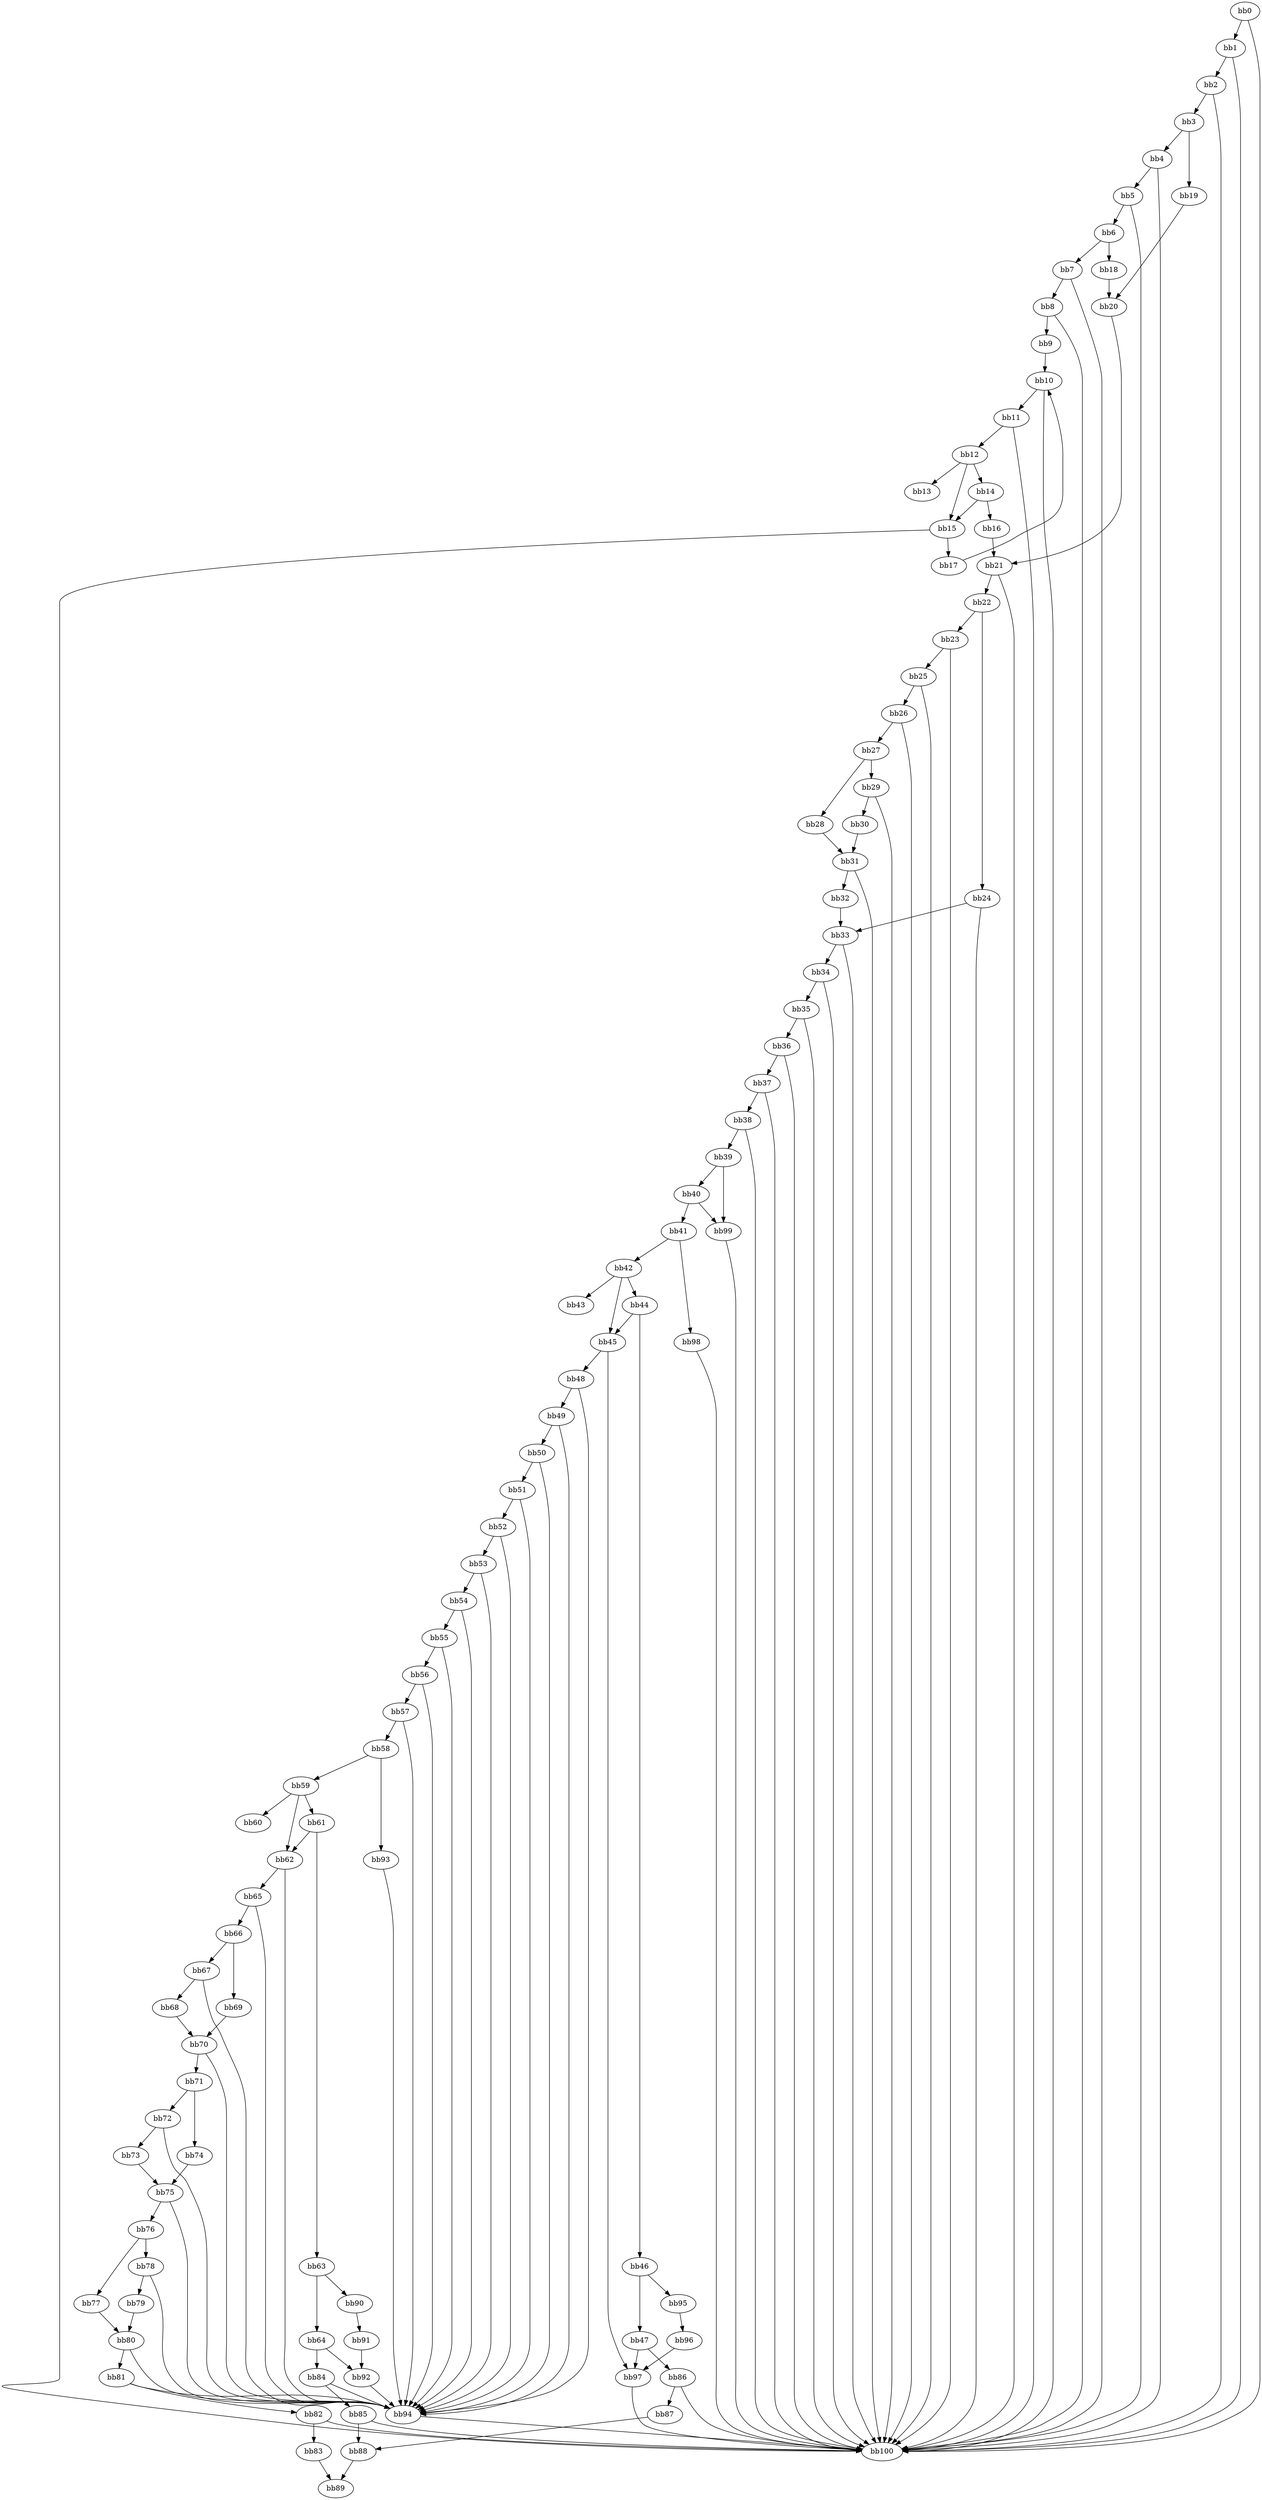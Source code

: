 digraph {
    0 [ label = "bb0\l" ]
    1 [ label = "bb1\l" ]
    2 [ label = "bb2\l" ]
    3 [ label = "bb3\l" ]
    4 [ label = "bb4\l" ]
    5 [ label = "bb5\l" ]
    6 [ label = "bb6\l" ]
    7 [ label = "bb7\l" ]
    8 [ label = "bb8\l" ]
    9 [ label = "bb9\l" ]
    10 [ label = "bb10\l" ]
    11 [ label = "bb11\l" ]
    12 [ label = "bb12\l" ]
    13 [ label = "bb13\l" ]
    14 [ label = "bb14\l" ]
    15 [ label = "bb15\l" ]
    16 [ label = "bb16\l" ]
    17 [ label = "bb17\l" ]
    18 [ label = "bb18\l" ]
    19 [ label = "bb19\l" ]
    20 [ label = "bb20\l" ]
    21 [ label = "bb21\l" ]
    22 [ label = "bb22\l" ]
    23 [ label = "bb23\l" ]
    24 [ label = "bb24\l" ]
    25 [ label = "bb25\l" ]
    26 [ label = "bb26\l" ]
    27 [ label = "bb27\l" ]
    28 [ label = "bb28\l" ]
    29 [ label = "bb29\l" ]
    30 [ label = "bb30\l" ]
    31 [ label = "bb31\l" ]
    32 [ label = "bb32\l" ]
    33 [ label = "bb33\l" ]
    34 [ label = "bb34\l" ]
    35 [ label = "bb35\l" ]
    36 [ label = "bb36\l" ]
    37 [ label = "bb37\l" ]
    38 [ label = "bb38\l" ]
    39 [ label = "bb39\l" ]
    40 [ label = "bb40\l" ]
    41 [ label = "bb41\l" ]
    42 [ label = "bb42\l" ]
    43 [ label = "bb43\l" ]
    44 [ label = "bb44\l" ]
    45 [ label = "bb45\l" ]
    46 [ label = "bb46\l" ]
    47 [ label = "bb47\l" ]
    48 [ label = "bb48\l" ]
    49 [ label = "bb49\l" ]
    50 [ label = "bb50\l" ]
    51 [ label = "bb51\l" ]
    52 [ label = "bb52\l" ]
    53 [ label = "bb53\l" ]
    54 [ label = "bb54\l" ]
    55 [ label = "bb55\l" ]
    56 [ label = "bb56\l" ]
    57 [ label = "bb57\l" ]
    58 [ label = "bb58\l" ]
    59 [ label = "bb59\l" ]
    60 [ label = "bb60\l" ]
    61 [ label = "bb61\l" ]
    62 [ label = "bb62\l" ]
    63 [ label = "bb63\l" ]
    64 [ label = "bb64\l" ]
    65 [ label = "bb65\l" ]
    66 [ label = "bb66\l" ]
    67 [ label = "bb67\l" ]
    68 [ label = "bb68\l" ]
    69 [ label = "bb69\l" ]
    70 [ label = "bb70\l" ]
    71 [ label = "bb71\l" ]
    72 [ label = "bb72\l" ]
    73 [ label = "bb73\l" ]
    74 [ label = "bb74\l" ]
    75 [ label = "bb75\l" ]
    76 [ label = "bb76\l" ]
    77 [ label = "bb77\l" ]
    78 [ label = "bb78\l" ]
    79 [ label = "bb79\l" ]
    80 [ label = "bb80\l" ]
    81 [ label = "bb81\l" ]
    82 [ label = "bb82\l" ]
    83 [ label = "bb83\l" ]
    84 [ label = "bb84\l" ]
    85 [ label = "bb85\l" ]
    86 [ label = "bb86\l" ]
    87 [ label = "bb87\l" ]
    88 [ label = "bb88\l" ]
    89 [ label = "bb89\l" ]
    90 [ label = "bb90\l" ]
    91 [ label = "bb91\l" ]
    92 [ label = "bb92\l" ]
    93 [ label = "bb93\l" ]
    94 [ label = "bb94\l" ]
    95 [ label = "bb95\l" ]
    96 [ label = "bb96\l" ]
    97 [ label = "bb97\l" ]
    98 [ label = "bb98\l" ]
    99 [ label = "bb99\l" ]
    100 [ label = "bb100\l" ]
    0 -> 1 [ ]
    0 -> 100 [ ]
    1 -> 2 [ ]
    1 -> 100 [ ]
    2 -> 3 [ ]
    2 -> 100 [ ]
    3 -> 4 [ ]
    3 -> 19 [ ]
    4 -> 5 [ ]
    4 -> 100 [ ]
    5 -> 6 [ ]
    5 -> 100 [ ]
    6 -> 7 [ ]
    6 -> 18 [ ]
    7 -> 8 [ ]
    7 -> 100 [ ]
    8 -> 9 [ ]
    8 -> 100 [ ]
    9 -> 10 [ ]
    10 -> 11 [ ]
    10 -> 100 [ ]
    11 -> 12 [ ]
    11 -> 100 [ ]
    12 -> 13 [ ]
    12 -> 14 [ ]
    12 -> 15 [ ]
    14 -> 15 [ ]
    14 -> 16 [ ]
    15 -> 17 [ ]
    15 -> 100 [ ]
    16 -> 21 [ ]
    17 -> 10 [ ]
    18 -> 20 [ ]
    19 -> 20 [ ]
    20 -> 21 [ ]
    21 -> 22 [ ]
    21 -> 100 [ ]
    22 -> 23 [ ]
    22 -> 24 [ ]
    23 -> 25 [ ]
    23 -> 100 [ ]
    24 -> 33 [ ]
    24 -> 100 [ ]
    25 -> 26 [ ]
    25 -> 100 [ ]
    26 -> 27 [ ]
    26 -> 100 [ ]
    27 -> 28 [ ]
    27 -> 29 [ ]
    28 -> 31 [ ]
    29 -> 30 [ ]
    29 -> 100 [ ]
    30 -> 31 [ ]
    31 -> 32 [ ]
    31 -> 100 [ ]
    32 -> 33 [ ]
    33 -> 34 [ ]
    33 -> 100 [ ]
    34 -> 35 [ ]
    34 -> 100 [ ]
    35 -> 36 [ ]
    35 -> 100 [ ]
    36 -> 37 [ ]
    36 -> 100 [ ]
    37 -> 38 [ ]
    37 -> 100 [ ]
    38 -> 39 [ ]
    38 -> 100 [ ]
    39 -> 40 [ ]
    39 -> 99 [ ]
    40 -> 41 [ ]
    40 -> 99 [ ]
    41 -> 42 [ ]
    41 -> 98 [ ]
    42 -> 43 [ ]
    42 -> 44 [ ]
    42 -> 45 [ ]
    44 -> 45 [ ]
    44 -> 46 [ ]
    45 -> 48 [ ]
    45 -> 97 [ ]
    46 -> 47 [ ]
    46 -> 95 [ ]
    47 -> 86 [ ]
    47 -> 97 [ ]
    48 -> 49 [ ]
    48 -> 94 [ ]
    49 -> 50 [ ]
    49 -> 94 [ ]
    50 -> 51 [ ]
    50 -> 94 [ ]
    51 -> 52 [ ]
    51 -> 94 [ ]
    52 -> 53 [ ]
    52 -> 94 [ ]
    53 -> 54 [ ]
    53 -> 94 [ ]
    54 -> 55 [ ]
    54 -> 94 [ ]
    55 -> 56 [ ]
    55 -> 94 [ ]
    56 -> 57 [ ]
    56 -> 94 [ ]
    57 -> 58 [ ]
    57 -> 94 [ ]
    58 -> 59 [ ]
    58 -> 93 [ ]
    59 -> 60 [ ]
    59 -> 61 [ ]
    59 -> 62 [ ]
    61 -> 62 [ ]
    61 -> 63 [ ]
    62 -> 65 [ ]
    62 -> 94 [ ]
    63 -> 64 [ ]
    63 -> 90 [ ]
    64 -> 84 [ ]
    64 -> 92 [ ]
    65 -> 66 [ ]
    65 -> 94 [ ]
    66 -> 67 [ ]
    66 -> 69 [ ]
    67 -> 68 [ ]
    67 -> 94 [ ]
    68 -> 70 [ ]
    69 -> 70 [ ]
    70 -> 71 [ ]
    70 -> 94 [ ]
    71 -> 72 [ ]
    71 -> 74 [ ]
    72 -> 73 [ ]
    72 -> 94 [ ]
    73 -> 75 [ ]
    74 -> 75 [ ]
    75 -> 76 [ ]
    75 -> 94 [ ]
    76 -> 77 [ ]
    76 -> 78 [ ]
    77 -> 80 [ ]
    78 -> 79 [ ]
    78 -> 94 [ ]
    79 -> 80 [ ]
    80 -> 81 [ ]
    80 -> 94 [ ]
    81 -> 82 [ ]
    81 -> 94 [ ]
    82 -> 83 [ ]
    82 -> 100 [ ]
    83 -> 89 [ ]
    84 -> 85 [ ]
    84 -> 94 [ ]
    85 -> 88 [ ]
    85 -> 100 [ ]
    86 -> 87 [ ]
    86 -> 100 [ ]
    87 -> 88 [ ]
    88 -> 89 [ ]
    90 -> 91 [ ]
    91 -> 92 [ ]
    92 -> 94 [ ]
    93 -> 94 [ ]
    94 -> 100 [ ]
    95 -> 96 [ ]
    96 -> 97 [ ]
    97 -> 100 [ ]
    98 -> 100 [ ]
    99 -> 100 [ ]
}

